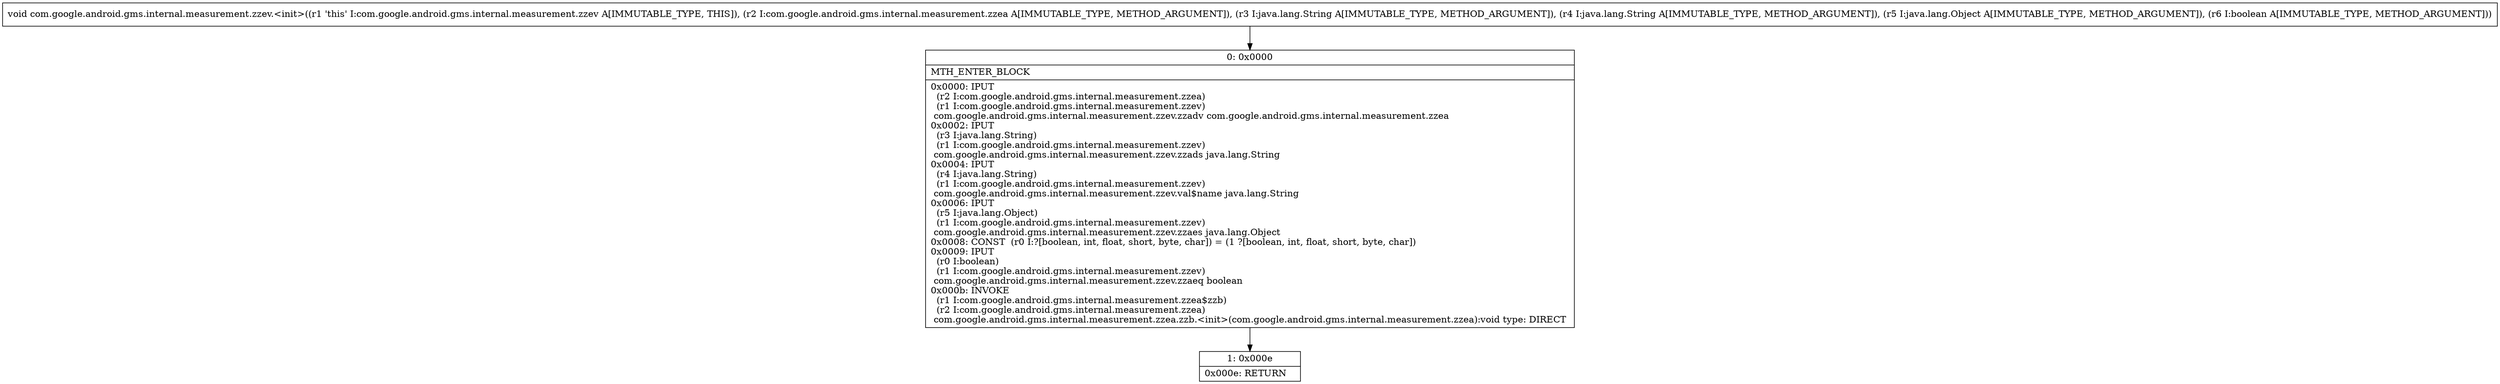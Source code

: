 digraph "CFG forcom.google.android.gms.internal.measurement.zzev.\<init\>(Lcom\/google\/android\/gms\/internal\/measurement\/zzea;Ljava\/lang\/String;Ljava\/lang\/String;Ljava\/lang\/Object;Z)V" {
Node_0 [shape=record,label="{0\:\ 0x0000|MTH_ENTER_BLOCK\l|0x0000: IPUT  \l  (r2 I:com.google.android.gms.internal.measurement.zzea)\l  (r1 I:com.google.android.gms.internal.measurement.zzev)\l com.google.android.gms.internal.measurement.zzev.zzadv com.google.android.gms.internal.measurement.zzea \l0x0002: IPUT  \l  (r3 I:java.lang.String)\l  (r1 I:com.google.android.gms.internal.measurement.zzev)\l com.google.android.gms.internal.measurement.zzev.zzads java.lang.String \l0x0004: IPUT  \l  (r4 I:java.lang.String)\l  (r1 I:com.google.android.gms.internal.measurement.zzev)\l com.google.android.gms.internal.measurement.zzev.val$name java.lang.String \l0x0006: IPUT  \l  (r5 I:java.lang.Object)\l  (r1 I:com.google.android.gms.internal.measurement.zzev)\l com.google.android.gms.internal.measurement.zzev.zzaes java.lang.Object \l0x0008: CONST  (r0 I:?[boolean, int, float, short, byte, char]) = (1 ?[boolean, int, float, short, byte, char]) \l0x0009: IPUT  \l  (r0 I:boolean)\l  (r1 I:com.google.android.gms.internal.measurement.zzev)\l com.google.android.gms.internal.measurement.zzev.zzaeq boolean \l0x000b: INVOKE  \l  (r1 I:com.google.android.gms.internal.measurement.zzea$zzb)\l  (r2 I:com.google.android.gms.internal.measurement.zzea)\l com.google.android.gms.internal.measurement.zzea.zzb.\<init\>(com.google.android.gms.internal.measurement.zzea):void type: DIRECT \l}"];
Node_1 [shape=record,label="{1\:\ 0x000e|0x000e: RETURN   \l}"];
MethodNode[shape=record,label="{void com.google.android.gms.internal.measurement.zzev.\<init\>((r1 'this' I:com.google.android.gms.internal.measurement.zzev A[IMMUTABLE_TYPE, THIS]), (r2 I:com.google.android.gms.internal.measurement.zzea A[IMMUTABLE_TYPE, METHOD_ARGUMENT]), (r3 I:java.lang.String A[IMMUTABLE_TYPE, METHOD_ARGUMENT]), (r4 I:java.lang.String A[IMMUTABLE_TYPE, METHOD_ARGUMENT]), (r5 I:java.lang.Object A[IMMUTABLE_TYPE, METHOD_ARGUMENT]), (r6 I:boolean A[IMMUTABLE_TYPE, METHOD_ARGUMENT])) }"];
MethodNode -> Node_0;
Node_0 -> Node_1;
}

